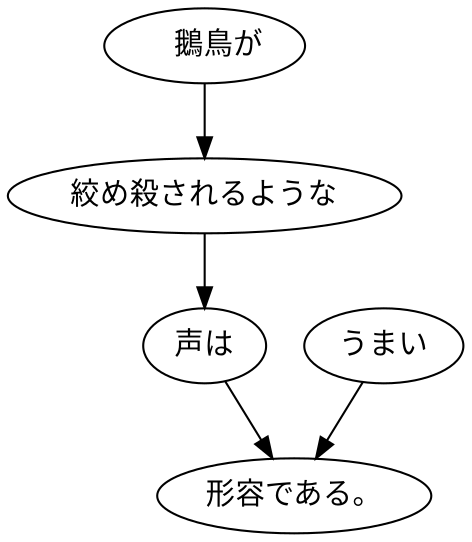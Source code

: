 digraph graph941 {
	node0 [label="　鵝鳥が"];
	node1 [label="絞め殺されるような"];
	node2 [label="声は"];
	node3 [label="うまい"];
	node4 [label="形容である。"];
	node0 -> node1;
	node1 -> node2;
	node2 -> node4;
	node3 -> node4;
}

